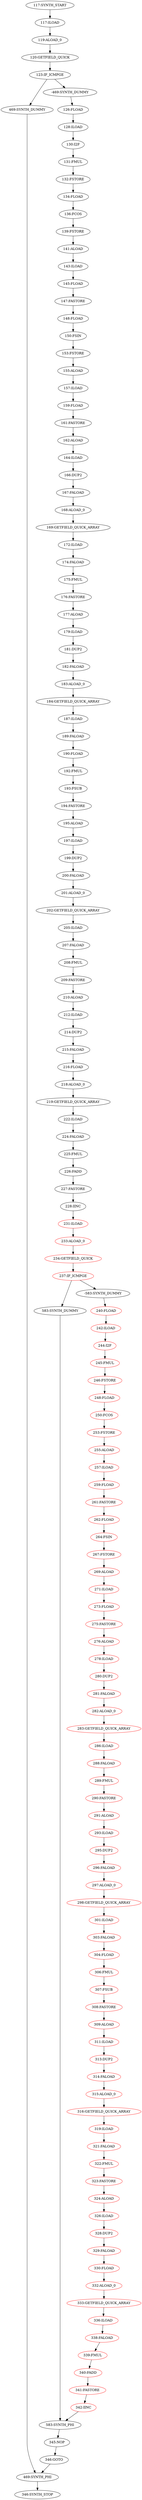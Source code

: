 digraph{
"117:SYNTH_START" -> "117:ILOAD";
"117:ILOAD" -> "119:ALOAD_0";
"119:ALOAD_0" -> "120:GETFIELD_QUICK";
"120:GETFIELD_QUICK" -> "123:IF_ICMPGE";
"123:IF_ICMPGE" -> "469:SYNTH_DUMMY";
"123:IF_ICMPGE" -> "-469:SYNTH_DUMMY";
"469:SYNTH_DUMMY" -> "469:SYNTH_PHI";
"-469:SYNTH_DUMMY" -> "126:FLOAD";
"126:FLOAD" -> "128:ILOAD";
"128:ILOAD" -> "130:I2F";
"130:I2F" -> "131:FMUL";
"131:FMUL" -> "132:FSTORE";
"132:FSTORE" -> "134:FLOAD";
"134:FLOAD" -> "136:FCOS";
"136:FCOS" -> "139:FSTORE";
"139:FSTORE" -> "141:ALOAD";
"141:ALOAD" -> "143:ILOAD";
"143:ILOAD" -> "145:FLOAD";
"145:FLOAD" -> "147:FASTORE";
"147:FASTORE" -> "148:FLOAD";
"148:FLOAD" -> "150:FSIN";
"150:FSIN" -> "153:FSTORE";
"153:FSTORE" -> "155:ALOAD";
"155:ALOAD" -> "157:ILOAD";
"157:ILOAD" -> "159:FLOAD";
"159:FLOAD" -> "161:FASTORE";
"161:FASTORE" -> "162:ALOAD";
"162:ALOAD" -> "164:ILOAD";
"164:ILOAD" -> "166:DUP2";
"166:DUP2" -> "167:FALOAD";
"167:FALOAD" -> "168:ALOAD_0";
"168:ALOAD_0" -> "169:GETFIELD_QUICK_ARRAY";
"169:GETFIELD_QUICK_ARRAY" -> "172:ILOAD";
"172:ILOAD" -> "174:FALOAD";
"174:FALOAD" -> "175:FMUL";
"175:FMUL" -> "176:FASTORE";
"176:FASTORE" -> "177:ALOAD";
"177:ALOAD" -> "179:ILOAD";
"179:ILOAD" -> "181:DUP2";
"181:DUP2" -> "182:FALOAD";
"182:FALOAD" -> "183:ALOAD_0";
"183:ALOAD_0" -> "184:GETFIELD_QUICK_ARRAY";
"184:GETFIELD_QUICK_ARRAY" -> "187:ILOAD";
"187:ILOAD" -> "189:FALOAD";
"189:FALOAD" -> "190:FLOAD";
"190:FLOAD" -> "192:FMUL";
"192:FMUL" -> "193:FSUB";
"193:FSUB" -> "194:FASTORE";
"194:FASTORE" -> "195:ALOAD";
"195:ALOAD" -> "197:ILOAD";
"197:ILOAD" -> "199:DUP2";
"199:DUP2" -> "200:FALOAD";
"200:FALOAD" -> "201:ALOAD_0";
"201:ALOAD_0" -> "202:GETFIELD_QUICK_ARRAY";
"202:GETFIELD_QUICK_ARRAY" -> "205:ILOAD";
"205:ILOAD" -> "207:FALOAD";
"207:FALOAD" -> "208:FMUL";
"208:FMUL" -> "209:FASTORE";
"209:FASTORE" -> "210:ALOAD";
"210:ALOAD" -> "212:ILOAD";
"212:ILOAD" -> "214:DUP2";
"214:DUP2" -> "215:FALOAD";
"215:FALOAD" -> "216:FLOAD";
"216:FLOAD" -> "218:ALOAD_0";
"218:ALOAD_0" -> "219:GETFIELD_QUICK_ARRAY";
"219:GETFIELD_QUICK_ARRAY" -> "222:ILOAD";
"222:ILOAD" -> "224:FALOAD";
"224:FALOAD" -> "225:FMUL";
"225:FMUL" -> "226:FADD";
"226:FADD" -> "227:FASTORE";
"227:FASTORE" -> "228:IINC";
"228:IINC" -> "231:ILOAD";
"231:ILOAD" [color = red];
"231:ILOAD" -> "233:ALOAD_0";
"233:ALOAD_0" [color = red];
"233:ALOAD_0" -> "234:GETFIELD_QUICK";
"234:GETFIELD_QUICK" [color = red];
"234:GETFIELD_QUICK" -> "237:IF_ICMPGE";
"237:IF_ICMPGE" [color = red];
"237:IF_ICMPGE" -> "583:SYNTH_DUMMY";
"237:IF_ICMPGE" -> "-583:SYNTH_DUMMY";
"583:SYNTH_DUMMY" -> "583:SYNTH_PHI";
"-583:SYNTH_DUMMY" -> "240:FLOAD";
"240:FLOAD" [color = red];
"240:FLOAD" -> "242:ILOAD";
"345:NOP" -> "346:GOTO";
"346:GOTO" -> "469:SYNTH_PHI";
"242:ILOAD" [color = red];
"242:ILOAD" -> "244:I2F";
"244:I2F" [color = red];
"244:I2F" -> "245:FMUL";
"245:FMUL" [color = red];
"245:FMUL" -> "246:FSTORE";
"246:FSTORE" [color = red];
"246:FSTORE" -> "248:FLOAD";
"248:FLOAD" [color = red];
"248:FLOAD" -> "250:FCOS";
"250:FCOS" [color = red];
"250:FCOS" -> "253:FSTORE";
"253:FSTORE" [color = red];
"253:FSTORE" -> "255:ALOAD";
"255:ALOAD" [color = red];
"255:ALOAD" -> "257:ILOAD";
"257:ILOAD" [color = red];
"257:ILOAD" -> "259:FLOAD";
"259:FLOAD" [color = red];
"259:FLOAD" -> "261:FASTORE";
"261:FASTORE" [color = red];
"261:FASTORE" -> "262:FLOAD";
"262:FLOAD" [color = red];
"262:FLOAD" -> "264:FSIN";
"264:FSIN" [color = red];
"264:FSIN" -> "267:FSTORE";
"267:FSTORE" [color = red];
"267:FSTORE" -> "269:ALOAD";
"269:ALOAD" [color = red];
"269:ALOAD" -> "271:ILOAD";
"271:ILOAD" [color = red];
"271:ILOAD" -> "273:FLOAD";
"273:FLOAD" [color = red];
"273:FLOAD" -> "275:FASTORE";
"275:FASTORE" [color = red];
"275:FASTORE" -> "276:ALOAD";
"276:ALOAD" [color = red];
"276:ALOAD" -> "278:ILOAD";
"278:ILOAD" [color = red];
"278:ILOAD" -> "280:DUP2";
"280:DUP2" [color = red];
"280:DUP2" -> "281:FALOAD";
"281:FALOAD" [color = red];
"281:FALOAD" -> "282:ALOAD_0";
"282:ALOAD_0" [color = red];
"282:ALOAD_0" -> "283:GETFIELD_QUICK_ARRAY";
"283:GETFIELD_QUICK_ARRAY" [color = red];
"283:GETFIELD_QUICK_ARRAY" -> "286:ILOAD";
"286:ILOAD" [color = red];
"286:ILOAD" -> "288:FALOAD";
"288:FALOAD" [color = red];
"288:FALOAD" -> "289:FMUL";
"289:FMUL" [color = red];
"289:FMUL" -> "290:FASTORE";
"290:FASTORE" [color = red];
"290:FASTORE" -> "291:ALOAD";
"291:ALOAD" [color = red];
"291:ALOAD" -> "293:ILOAD";
"293:ILOAD" [color = red];
"293:ILOAD" -> "295:DUP2";
"295:DUP2" [color = red];
"295:DUP2" -> "296:FALOAD";
"296:FALOAD" [color = red];
"296:FALOAD" -> "297:ALOAD_0";
"297:ALOAD_0" [color = red];
"297:ALOAD_0" -> "298:GETFIELD_QUICK_ARRAY";
"298:GETFIELD_QUICK_ARRAY" [color = red];
"298:GETFIELD_QUICK_ARRAY" -> "301:ILOAD";
"301:ILOAD" [color = red];
"301:ILOAD" -> "303:FALOAD";
"303:FALOAD" [color = red];
"303:FALOAD" -> "304:FLOAD";
"304:FLOAD" [color = red];
"304:FLOAD" -> "306:FMUL";
"306:FMUL" [color = red];
"306:FMUL" -> "307:FSUB";
"307:FSUB" [color = red];
"307:FSUB" -> "308:FASTORE";
"308:FASTORE" [color = red];
"308:FASTORE" -> "309:ALOAD";
"309:ALOAD" [color = red];
"309:ALOAD" -> "311:ILOAD";
"311:ILOAD" [color = red];
"311:ILOAD" -> "313:DUP2";
"313:DUP2" [color = red];
"313:DUP2" -> "314:FALOAD";
"314:FALOAD" [color = red];
"314:FALOAD" -> "315:ALOAD_0";
"315:ALOAD_0" [color = red];
"315:ALOAD_0" -> "316:GETFIELD_QUICK_ARRAY";
"316:GETFIELD_QUICK_ARRAY" [color = red];
"316:GETFIELD_QUICK_ARRAY" -> "319:ILOAD";
"319:ILOAD" [color = red];
"319:ILOAD" -> "321:FALOAD";
"321:FALOAD" [color = red];
"321:FALOAD" -> "322:FMUL";
"322:FMUL" [color = red];
"322:FMUL" -> "323:FASTORE";
"323:FASTORE" [color = red];
"323:FASTORE" -> "324:ALOAD";
"324:ALOAD" [color = red];
"324:ALOAD" -> "326:ILOAD";
"326:ILOAD" [color = red];
"326:ILOAD" -> "328:DUP2";
"328:DUP2" [color = red];
"328:DUP2" -> "329:FALOAD";
"329:FALOAD" [color = red];
"329:FALOAD" -> "330:FLOAD";
"330:FLOAD" [color = red];
"330:FLOAD" -> "332:ALOAD_0";
"332:ALOAD_0" [color = red];
"332:ALOAD_0" -> "333:GETFIELD_QUICK_ARRAY";
"333:GETFIELD_QUICK_ARRAY" [color = red];
"333:GETFIELD_QUICK_ARRAY" -> "336:ILOAD";
"336:ILOAD" [color = red];
"336:ILOAD" -> "338:FALOAD";
"338:FALOAD" [color = red];
"338:FALOAD" -> "339:FMUL";
"339:FMUL" [color = red];
"339:FMUL" -> "340:FADD";
"340:FADD" [color = red];
"340:FADD" -> "341:FASTORE";
"341:FASTORE" [color = red];
"341:FASTORE" -> "342:IINC";
"342:IINC" [color = red];
"342:IINC" -> "583:SYNTH_PHI";
"583:SYNTH_PHI" -> "345:NOP";
"469:SYNTH_PHI" -> "346:SYNTH_STOP";
}